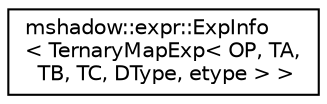 digraph "Graphical Class Hierarchy"
{
 // LATEX_PDF_SIZE
  edge [fontname="Helvetica",fontsize="10",labelfontname="Helvetica",labelfontsize="10"];
  node [fontname="Helvetica",fontsize="10",shape=record];
  rankdir="LR";
  Node0 [label="mshadow::expr::ExpInfo\l\< TernaryMapExp\< OP, TA,\l TB, TC, DType, etype \> \>",height=0.2,width=0.4,color="black", fillcolor="white", style="filled",URL="$structmshadow_1_1expr_1_1ExpInfo_3_01TernaryMapExp_3_01OP_00_01TA_00_01TB_00_01TC_00_01DType_00_01etype_01_4_01_4.html",tooltip=" "];
}
